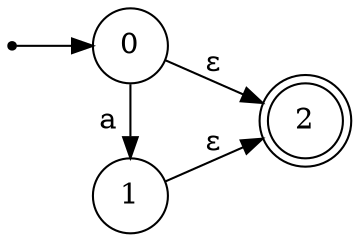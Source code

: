 digraph G {
    rankdir=LR

    node [shape = point] s; 
    node [shape = circle];

    s -> 0

    2[peripheries=2]
    { rank=same; 0 1 };
    0 -> 1 [label="a"]
    0 -> 2 [label="ε"]
    1 -> 2 [label="ε"]
}